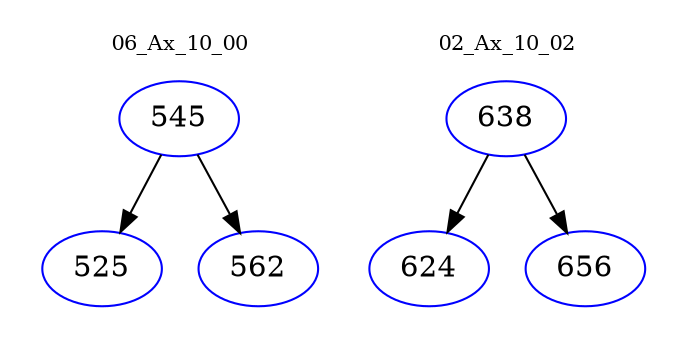 digraph{
subgraph cluster_0 {
color = white
label = "06_Ax_10_00";
fontsize=10;
T0_545 [label="545", color="blue"]
T0_545 -> T0_525 [color="black"]
T0_525 [label="525", color="blue"]
T0_545 -> T0_562 [color="black"]
T0_562 [label="562", color="blue"]
}
subgraph cluster_1 {
color = white
label = "02_Ax_10_02";
fontsize=10;
T1_638 [label="638", color="blue"]
T1_638 -> T1_624 [color="black"]
T1_624 [label="624", color="blue"]
T1_638 -> T1_656 [color="black"]
T1_656 [label="656", color="blue"]
}
}
